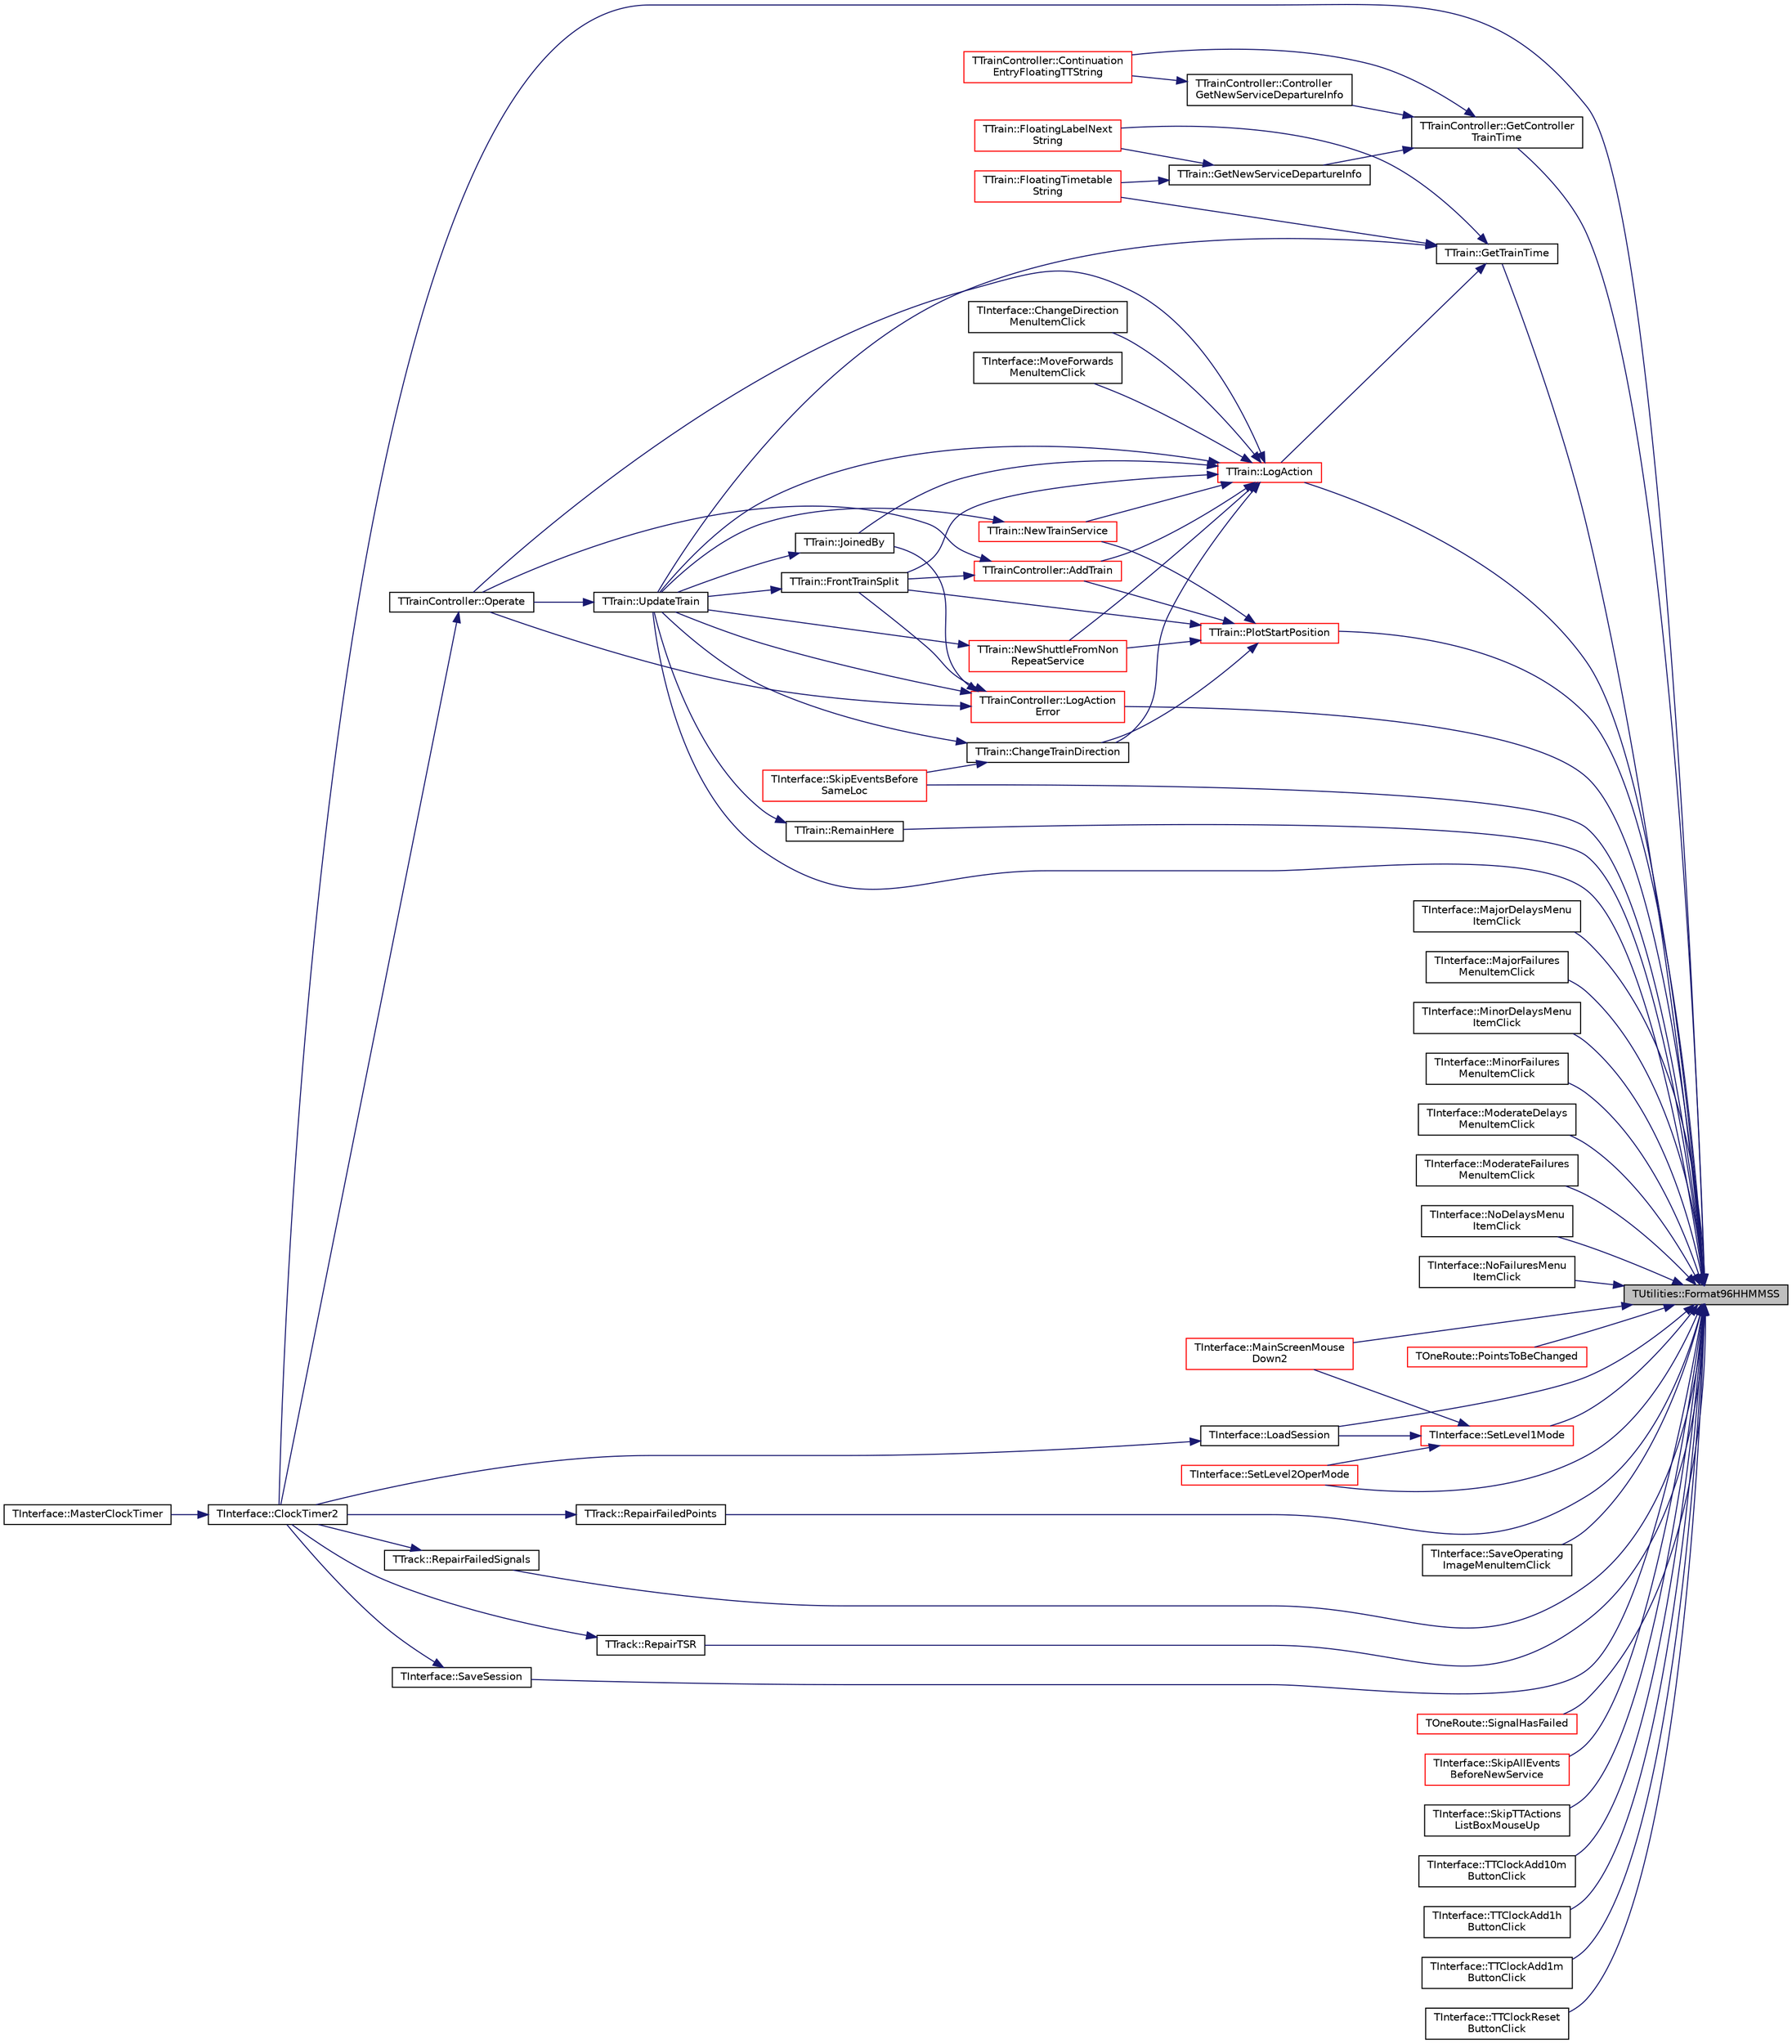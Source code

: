 digraph "TUtilities::Format96HHMMSS"
{
 // INTERACTIVE_SVG=YES
 // LATEX_PDF_SIZE
  edge [fontname="Helvetica",fontsize="10",labelfontname="Helvetica",labelfontsize="10"];
  node [fontname="Helvetica",fontsize="10",shape=record];
  rankdir="RL";
  Node1 [label="TUtilities::Format96HHMMSS",height=0.2,width=0.4,color="black", fillcolor="grey75", style="filled", fontcolor="black",tooltip="formats a TDateTime into an AnsiString of the form hh:mm:ss where hh runs from 00 to 95 & resets when..."];
  Node1 -> Node2 [dir="back",color="midnightblue",fontsize="10",style="solid",fontname="Helvetica"];
  Node2 [label="TInterface::ClockTimer2",height=0.2,width=0.4,color="black", fillcolor="white", style="filled",URL="$class_t_interface.html#a6139ffb52492eb89e5487a8a3cd647b5",tooltip="The main loop, called every clock tick via MasterClockTimer."];
  Node2 -> Node3 [dir="back",color="midnightblue",fontsize="10",style="solid",fontname="Helvetica"];
  Node3 [label="TInterface::MasterClockTimer",height=0.2,width=0.4,color="black", fillcolor="white", style="filled",URL="$class_t_interface.html#ace30a12d923fc7fb489afabb0a09aa4f",tooltip=" "];
  Node1 -> Node4 [dir="back",color="midnightblue",fontsize="10",style="solid",fontname="Helvetica"];
  Node4 [label="TTrainController::GetController\lTrainTime",height=0.2,width=0.4,color="black", fillcolor="white", style="filled",URL="$class_t_train_controller.html#a2713e7d4bb329d65df8b3fa0ad59b6cf",tooltip="Get the interval between repeats."];
  Node4 -> Node5 [dir="back",color="midnightblue",fontsize="10",style="solid",fontname="Helvetica"];
  Node5 [label="TTrainController::Continuation\lEntryFloatingTTString",height=0.2,width=0.4,color="red", fillcolor="white", style="filled",URL="$class_t_train_controller.html#a9c531d3df66921ada4e698bcf47f72f3",tooltip="Build string for use in floating window for expected trains at continuations."];
  Node4 -> Node8 [dir="back",color="midnightblue",fontsize="10",style="solid",fontname="Helvetica"];
  Node8 [label="TTrainController::Controller\lGetNewServiceDepartureInfo",height=0.2,width=0.4,color="black", fillcolor="white", style="filled",URL="$class_t_train_controller.html#aab94af5bb445fc36543e2c22d2986daa",tooltip="Similar to TTrain::GetNewServiceDepartureInfo for use in ContinuationEntryFloatingTTString."];
  Node8 -> Node5 [dir="back",color="midnightblue",fontsize="10",style="solid",fontname="Helvetica"];
  Node4 -> Node9 [dir="back",color="midnightblue",fontsize="10",style="solid",fontname="Helvetica"];
  Node9 [label="TTrain::GetNewServiceDepartureInfo",height=0.2,width=0.4,color="black", fillcolor="white", style="filled",URL="$class_t_train.html#a62f0a2254b8a6fcc0a0d7a827c9853f6",tooltip="called during FloatingLabelNextString to find the next service departure time & next location (last b..."];
  Node9 -> Node10 [dir="back",color="midnightblue",fontsize="10",style="solid",fontname="Helvetica"];
  Node10 [label="TTrain::FloatingLabelNext\lString",height=0.2,width=0.4,color="red", fillcolor="white", style="filled",URL="$class_t_train.html#a221da69cd80d206a06f840f4cd463cf9",tooltip="Used in the floating window to display the 'Next' action."];
  Node9 -> Node12 [dir="back",color="midnightblue",fontsize="10",style="solid",fontname="Helvetica"];
  Node12 [label="TTrain::FloatingTimetable\lString",height=0.2,width=0.4,color="red", fillcolor="white", style="filled",URL="$class_t_train.html#a81bf61b47a2867f0c6901b1ea6f47177",tooltip="Used in the floating window to display the timetable."];
  Node1 -> Node14 [dir="back",color="midnightblue",fontsize="10",style="solid",fontname="Helvetica"];
  Node14 [label="TTrain::GetTrainTime",height=0.2,width=0.4,color="black", fillcolor="white", style="filled",URL="$class_t_train.html#ad249f34f6862e604b8e141d1b25fe57d",tooltip="Returns the timetable action time corresponding to 'Time' for this train, i.e. it adjusts the time va..."];
  Node14 -> Node10 [dir="back",color="midnightblue",fontsize="10",style="solid",fontname="Helvetica"];
  Node14 -> Node12 [dir="back",color="midnightblue",fontsize="10",style="solid",fontname="Helvetica"];
  Node14 -> Node15 [dir="back",color="midnightblue",fontsize="10",style="solid",fontname="Helvetica"];
  Node15 [label="TTrain::LogAction",height=0.2,width=0.4,color="red", fillcolor="white", style="filled",URL="$class_t_train.html#aa3cf379140cb396c57454801dbd6e6ab",tooltip="Send a message to the performance log and performance file, and if the message is flagged as a warnin..."];
  Node15 -> Node16 [dir="back",color="midnightblue",fontsize="10",style="solid",fontname="Helvetica"];
  Node16 [label="TTrainController::AddTrain",height=0.2,width=0.4,color="red", fillcolor="white", style="filled",URL="$class_t_train_controller.html#aa895b60238810a9d134cd5b9c886da56",tooltip="Introduce a new train to the railway, with the characteristics specified, returns true for success,..."];
  Node16 -> Node17 [dir="back",color="midnightblue",fontsize="10",style="solid",fontname="Helvetica"];
  Node17 [label="TTrain::FrontTrainSplit",height=0.2,width=0.4,color="black", fillcolor="white", style="filled",URL="$class_t_train.html#ad666fb061d1da7c44a72ec963c2098aa",tooltip="Carry out the actions needed when a train is to split from the front."];
  Node17 -> Node18 [dir="back",color="midnightblue",fontsize="10",style="solid",fontname="Helvetica"];
  Node18 [label="TTrain::UpdateTrain",height=0.2,width=0.4,color="black", fillcolor="white", style="filled",URL="$class_t_train.html#a89ad640ecf8f5163c40727b4e28575fc",tooltip="Major function called at each clock tick for each train & handles all train movement & associated act..."];
  Node18 -> Node19 [dir="back",color="midnightblue",fontsize="10",style="solid",fontname="Helvetica"];
  Node19 [label="TTrainController::Operate",height=0.2,width=0.4,color="black", fillcolor="white", style="filled",URL="$class_t_train_controller.html#a20a1576dea1d86ed78fc5e9f46343481",tooltip="called every clock tick to introduce new trains and update existing trains"];
  Node19 -> Node2 [dir="back",color="midnightblue",fontsize="10",style="solid",fontname="Helvetica"];
  Node16 -> Node19 [dir="back",color="midnightblue",fontsize="10",style="solid",fontname="Helvetica"];
  Node15 -> Node21 [dir="back",color="midnightblue",fontsize="10",style="solid",fontname="Helvetica"];
  Node21 [label="TInterface::ChangeDirection\lMenuItemClick",height=0.2,width=0.4,color="black", fillcolor="white", style="filled",URL="$class_t_interface.html#aaaf32c3c815553f7ba70698e0f0071bb",tooltip=" "];
  Node15 -> Node22 [dir="back",color="midnightblue",fontsize="10",style="solid",fontname="Helvetica"];
  Node22 [label="TTrain::ChangeTrainDirection",height=0.2,width=0.4,color="black", fillcolor="white", style="filled",URL="$class_t_train.html#aaac04c1b5e358a69e1930bae9ca6f429",tooltip="Reverses the direction of motion of the train."];
  Node22 -> Node23 [dir="back",color="midnightblue",fontsize="10",style="solid",fontname="Helvetica"];
  Node23 [label="TInterface::SkipEventsBefore\lSameLoc",height=0.2,width=0.4,color="red", fillcolor="white", style="filled",URL="$class_t_interface.html#a528675bee2f8940b6fb3de82ebdd9cc1",tooltip="< used when change early to the next service (Fns, Fns-sh, Frh-sh or F-nshs) to advance the action po..."];
  Node22 -> Node18 [dir="back",color="midnightblue",fontsize="10",style="solid",fontname="Helvetica"];
  Node15 -> Node17 [dir="back",color="midnightblue",fontsize="10",style="solid",fontname="Helvetica"];
  Node15 -> Node25 [dir="back",color="midnightblue",fontsize="10",style="solid",fontname="Helvetica"];
  Node25 [label="TTrain::JoinedBy",height=0.2,width=0.4,color="black", fillcolor="white", style="filled",URL="$class_t_train.html#a6c3479378d35f9041c38d80f03686b41",tooltip="Carry out the actions needed when a train is waiting to be joined by another train."];
  Node25 -> Node18 [dir="back",color="midnightblue",fontsize="10",style="solid",fontname="Helvetica"];
  Node15 -> Node26 [dir="back",color="midnightblue",fontsize="10",style="solid",fontname="Helvetica"];
  Node26 [label="TInterface::MoveForwards\lMenuItemClick",height=0.2,width=0.4,color="black", fillcolor="white", style="filled",URL="$class_t_interface.html#a50478cade5cae721121f5902528987a7",tooltip=" "];
  Node15 -> Node27 [dir="back",color="midnightblue",fontsize="10",style="solid",fontname="Helvetica"];
  Node27 [label="TTrain::NewShuttleFromNon\lRepeatService",height=0.2,width=0.4,color="red", fillcolor="white", style="filled",URL="$class_t_train.html#a2bde9b347632a790874abfee29758d32",tooltip="Carry out the actions needed when a new shuttle service is created from a non-repeating (F-nshs) serv..."];
  Node27 -> Node18 [dir="back",color="midnightblue",fontsize="10",style="solid",fontname="Helvetica"];
  Node15 -> Node28 [dir="back",color="midnightblue",fontsize="10",style="solid",fontname="Helvetica"];
  Node28 [label="TTrain::NewTrainService",height=0.2,width=0.4,color="red", fillcolor="white", style="filled",URL="$class_t_train.html#a68bda28987bb7b9d7e52b35abb2399de",tooltip="Carry out the actions needed when a train forms a new service (code Fns)"];
  Node28 -> Node18 [dir="back",color="midnightblue",fontsize="10",style="solid",fontname="Helvetica"];
  Node15 -> Node19 [dir="back",color="midnightblue",fontsize="10",style="solid",fontname="Helvetica"];
  Node15 -> Node18 [dir="back",color="midnightblue",fontsize="10",style="solid",fontname="Helvetica"];
  Node14 -> Node18 [dir="back",color="midnightblue",fontsize="10",style="solid",fontname="Helvetica"];
  Node1 -> Node40 [dir="back",color="midnightblue",fontsize="10",style="solid",fontname="Helvetica"];
  Node40 [label="TInterface::LoadSession",height=0.2,width=0.4,color="black", fillcolor="white", style="filled",URL="$class_t_interface.html#a636b1b4bd29f2678a3290ed2d282f1c2",tooltip="Load a session file."];
  Node40 -> Node2 [dir="back",color="midnightblue",fontsize="10",style="solid",fontname="Helvetica"];
  Node1 -> Node15 [dir="back",color="midnightblue",fontsize="10",style="solid",fontname="Helvetica"];
  Node1 -> Node41 [dir="back",color="midnightblue",fontsize="10",style="solid",fontname="Helvetica"];
  Node41 [label="TTrainController::LogAction\lError",height=0.2,width=0.4,color="red", fillcolor="white", style="filled",URL="$class_t_train_controller.html#a9acd46962be476bc76c8d5ce59fff399",tooltip="Send an error message to the performance log and file, and as a warning if appropriate."];
  Node41 -> Node17 [dir="back",color="midnightblue",fontsize="10",style="solid",fontname="Helvetica"];
  Node41 -> Node25 [dir="back",color="midnightblue",fontsize="10",style="solid",fontname="Helvetica"];
  Node41 -> Node19 [dir="back",color="midnightblue",fontsize="10",style="solid",fontname="Helvetica"];
  Node41 -> Node18 [dir="back",color="midnightblue",fontsize="10",style="solid",fontname="Helvetica"];
  Node1 -> Node47 [dir="back",color="midnightblue",fontsize="10",style="solid",fontname="Helvetica"];
  Node47 [label="TInterface::MainScreenMouse\lDown2",height=0.2,width=0.4,color="red", fillcolor="white", style="filled",URL="$class_t_interface.html#abf07d5edc1507de381825f17620748b2",tooltip="Called when mouse button clicked in zoom-in mode."];
  Node1 -> Node49 [dir="back",color="midnightblue",fontsize="10",style="solid",fontname="Helvetica"];
  Node49 [label="TInterface::MajorDelaysMenu\lItemClick",height=0.2,width=0.4,color="black", fillcolor="white", style="filled",URL="$class_t_interface.html#a9d925982e60837cbc832409250703894",tooltip=" "];
  Node1 -> Node50 [dir="back",color="midnightblue",fontsize="10",style="solid",fontname="Helvetica"];
  Node50 [label="TInterface::MajorFailures\lMenuItemClick",height=0.2,width=0.4,color="black", fillcolor="white", style="filled",URL="$class_t_interface.html#ac5a89b7d557991457807d9939b0c5e61",tooltip=" "];
  Node1 -> Node51 [dir="back",color="midnightblue",fontsize="10",style="solid",fontname="Helvetica"];
  Node51 [label="TInterface::MinorDelaysMenu\lItemClick",height=0.2,width=0.4,color="black", fillcolor="white", style="filled",URL="$class_t_interface.html#ae1bdccc604d0b2fe06f4f30ec1133c6b",tooltip=" "];
  Node1 -> Node52 [dir="back",color="midnightblue",fontsize="10",style="solid",fontname="Helvetica"];
  Node52 [label="TInterface::MinorFailures\lMenuItemClick",height=0.2,width=0.4,color="black", fillcolor="white", style="filled",URL="$class_t_interface.html#aff1048487cdc7484d73cb36ac061ceb7",tooltip=" "];
  Node1 -> Node53 [dir="back",color="midnightblue",fontsize="10",style="solid",fontname="Helvetica"];
  Node53 [label="TInterface::ModerateDelays\lMenuItemClick",height=0.2,width=0.4,color="black", fillcolor="white", style="filled",URL="$class_t_interface.html#a2c49145bb1350f0826c82564e8ba60ec",tooltip=" "];
  Node1 -> Node54 [dir="back",color="midnightblue",fontsize="10",style="solid",fontname="Helvetica"];
  Node54 [label="TInterface::ModerateFailures\lMenuItemClick",height=0.2,width=0.4,color="black", fillcolor="white", style="filled",URL="$class_t_interface.html#a555c5bddaf2b730df470f163b46c2168",tooltip=" "];
  Node1 -> Node55 [dir="back",color="midnightblue",fontsize="10",style="solid",fontname="Helvetica"];
  Node55 [label="TInterface::NoDelaysMenu\lItemClick",height=0.2,width=0.4,color="black", fillcolor="white", style="filled",URL="$class_t_interface.html#a0a3e9b8e3092ccc3cc430cd42fd10629",tooltip=" "];
  Node1 -> Node56 [dir="back",color="midnightblue",fontsize="10",style="solid",fontname="Helvetica"];
  Node56 [label="TInterface::NoFailuresMenu\lItemClick",height=0.2,width=0.4,color="black", fillcolor="white", style="filled",URL="$class_t_interface.html#ac6730e41d942f7be9000e94cda3517e9",tooltip=" "];
  Node1 -> Node57 [dir="back",color="midnightblue",fontsize="10",style="solid",fontname="Helvetica"];
  Node57 [label="TTrain::PlotStartPosition",height=0.2,width=0.4,color="red", fillcolor="white", style="filled",URL="$class_t_train.html#a43cd691f12297c4c13a19791329dd627",tooltip="Plots the train and sets up all relevant members for a new train when it is introduced into the railw..."];
  Node57 -> Node16 [dir="back",color="midnightblue",fontsize="10",style="solid",fontname="Helvetica"];
  Node57 -> Node22 [dir="back",color="midnightblue",fontsize="10",style="solid",fontname="Helvetica"];
  Node57 -> Node17 [dir="back",color="midnightblue",fontsize="10",style="solid",fontname="Helvetica"];
  Node57 -> Node27 [dir="back",color="midnightblue",fontsize="10",style="solid",fontname="Helvetica"];
  Node57 -> Node28 [dir="back",color="midnightblue",fontsize="10",style="solid",fontname="Helvetica"];
  Node1 -> Node59 [dir="back",color="midnightblue",fontsize="10",style="solid",fontname="Helvetica"];
  Node59 [label="TOneRoute::PointsToBeChanged",height=0.2,width=0.4,color="red", fillcolor="white", style="filled",URL="$class_t_one_route.html#ac7f8f09d6f6f662457d26c170fce9301",tooltip=" "];
  Node1 -> Node63 [dir="back",color="midnightblue",fontsize="10",style="solid",fontname="Helvetica"];
  Node63 [label="TTrain::RemainHere",height=0.2,width=0.4,color="black", fillcolor="white", style="filled",URL="$class_t_train.html#abd68a68b5ce295ee01171615f3d2c7ec",tooltip="Sends the 'train terminated' message to the performance log and sets TimetableFinished to true."];
  Node63 -> Node18 [dir="back",color="midnightblue",fontsize="10",style="solid",fontname="Helvetica"];
  Node1 -> Node64 [dir="back",color="midnightblue",fontsize="10",style="solid",fontname="Helvetica"];
  Node64 [label="TTrack::RepairFailedPoints",height=0.2,width=0.4,color="black", fillcolor="white", style="filled",URL="$class_t_track.html#a8e1608224ab4d2cf76ab9f65fb3f4f25",tooltip="restore points to unfailed state, added at v2.13.0"];
  Node64 -> Node2 [dir="back",color="midnightblue",fontsize="10",style="solid",fontname="Helvetica"];
  Node1 -> Node65 [dir="back",color="midnightblue",fontsize="10",style="solid",fontname="Helvetica"];
  Node65 [label="TTrack::RepairFailedSignals",height=0.2,width=0.4,color="black", fillcolor="white", style="filled",URL="$class_t_track.html#ad1a0b4b8922b3fd412850a61d458426b",tooltip="restore signal to unfailed state, added at v2.13.0"];
  Node65 -> Node2 [dir="back",color="midnightblue",fontsize="10",style="solid",fontname="Helvetica"];
  Node1 -> Node66 [dir="back",color="midnightblue",fontsize="10",style="solid",fontname="Helvetica"];
  Node66 [label="TTrack::RepairTSR",height=0.2,width=0.4,color="black", fillcolor="white", style="filled",URL="$class_t_track.html#a9fb4212aa9642c089b1e7a885189bba6",tooltip="remove TSR, added at v2.13.0"];
  Node66 -> Node2 [dir="back",color="midnightblue",fontsize="10",style="solid",fontname="Helvetica"];
  Node1 -> Node67 [dir="back",color="midnightblue",fontsize="10",style="solid",fontname="Helvetica"];
  Node67 [label="TInterface::SaveOperating\lImageMenuItemClick",height=0.2,width=0.4,color="black", fillcolor="white", style="filled",URL="$class_t_interface.html#a4d75015545313004ffd5022c020f4edf",tooltip=" "];
  Node1 -> Node68 [dir="back",color="midnightblue",fontsize="10",style="solid",fontname="Helvetica"];
  Node68 [label="TInterface::SaveSession",height=0.2,width=0.4,color="black", fillcolor="white", style="filled",URL="$class_t_interface.html#a3362cfff4fa746fdb4871fe9d6c5ba25",tooltip="Save a session file - see LoadSession for details of additions to the session file."];
  Node68 -> Node2 [dir="back",color="midnightblue",fontsize="10",style="solid",fontname="Helvetica"];
  Node1 -> Node69 [dir="back",color="midnightblue",fontsize="10",style="solid",fontname="Helvetica"];
  Node69 [label="TInterface::SetLevel1Mode",height=0.2,width=0.4,color="red", fillcolor="white", style="filled",URL="$class_t_interface.html#acf77f2eeeac0775fde4f25ba46099e0b",tooltip="Sets the Level1 user mode, using the Level1Mode variable to determine the mode."];
  Node69 -> Node40 [dir="back",color="midnightblue",fontsize="10",style="solid",fontname="Helvetica"];
  Node69 -> Node47 [dir="back",color="midnightblue",fontsize="10",style="solid",fontname="Helvetica"];
  Node69 -> Node135 [dir="back",color="midnightblue",fontsize="10",style="solid",fontname="Helvetica"];
  Node135 [label="TInterface::SetLevel2OperMode",height=0.2,width=0.4,color="red", fillcolor="white", style="filled",URL="$class_t_interface.html#ab6dd4ad69783b6f16a8bdc2eb7dfe512",tooltip="Sets the Level2OperMode user mode, using the Level2OperMode variable to determine the mode."];
  Node1 -> Node135 [dir="back",color="midnightblue",fontsize="10",style="solid",fontname="Helvetica"];
  Node1 -> Node166 [dir="back",color="midnightblue",fontsize="10",style="solid",fontname="Helvetica"];
  Node166 [label="TOneRoute::SignalHasFailed",height=0.2,width=0.4,color="red", fillcolor="white", style="filled",URL="$class_t_one_route.html#a4177e4c0c4d6817515cb19f4f7e1427b",tooltip="Check incorporated in route search routines after have found a legitimate route, returns false for si..."];
  Node1 -> Node169 [dir="back",color="midnightblue",fontsize="10",style="solid",fontname="Helvetica"];
  Node169 [label="TInterface::SkipAllEvents\lBeforeNewService",height=0.2,width=0.4,color="red", fillcolor="white", style="filled",URL="$class_t_interface.html#a5b0d274cb60e7c9e9329559cf25a4475",tooltip="Called for diagnostic purposes when keys CTRL ALT 4 pressed."];
  Node1 -> Node23 [dir="back",color="midnightblue",fontsize="10",style="solid",fontname="Helvetica"];
  Node1 -> Node170 [dir="back",color="midnightblue",fontsize="10",style="solid",fontname="Helvetica"];
  Node170 [label="TInterface::SkipTTActions\lListBoxMouseUp",height=0.2,width=0.4,color="black", fillcolor="white", style="filled",URL="$class_t_interface.html#aebb9a51773fbbaceb765a2df49472bfd",tooltip=" "];
  Node1 -> Node171 [dir="back",color="midnightblue",fontsize="10",style="solid",fontname="Helvetica"];
  Node171 [label="TInterface::TTClockAdd10m\lButtonClick",height=0.2,width=0.4,color="black", fillcolor="white", style="filled",URL="$class_t_interface.html#a3590355ce00174b1351d857578f850c8",tooltip=" "];
  Node1 -> Node172 [dir="back",color="midnightblue",fontsize="10",style="solid",fontname="Helvetica"];
  Node172 [label="TInterface::TTClockAdd1h\lButtonClick",height=0.2,width=0.4,color="black", fillcolor="white", style="filled",URL="$class_t_interface.html#af8dbf714b9dfe7f6df1c4fe4ad06655e",tooltip=" "];
  Node1 -> Node173 [dir="back",color="midnightblue",fontsize="10",style="solid",fontname="Helvetica"];
  Node173 [label="TInterface::TTClockAdd1m\lButtonClick",height=0.2,width=0.4,color="black", fillcolor="white", style="filled",URL="$class_t_interface.html#ae46427a550c7fc7dc1000003063ccb0e",tooltip=" "];
  Node1 -> Node174 [dir="back",color="midnightblue",fontsize="10",style="solid",fontname="Helvetica"];
  Node174 [label="TInterface::TTClockReset\lButtonClick",height=0.2,width=0.4,color="black", fillcolor="white", style="filled",URL="$class_t_interface.html#a535ad680d3f229f12b44d3c299bce209",tooltip=" "];
  Node1 -> Node18 [dir="back",color="midnightblue",fontsize="10",style="solid",fontname="Helvetica"];
}
